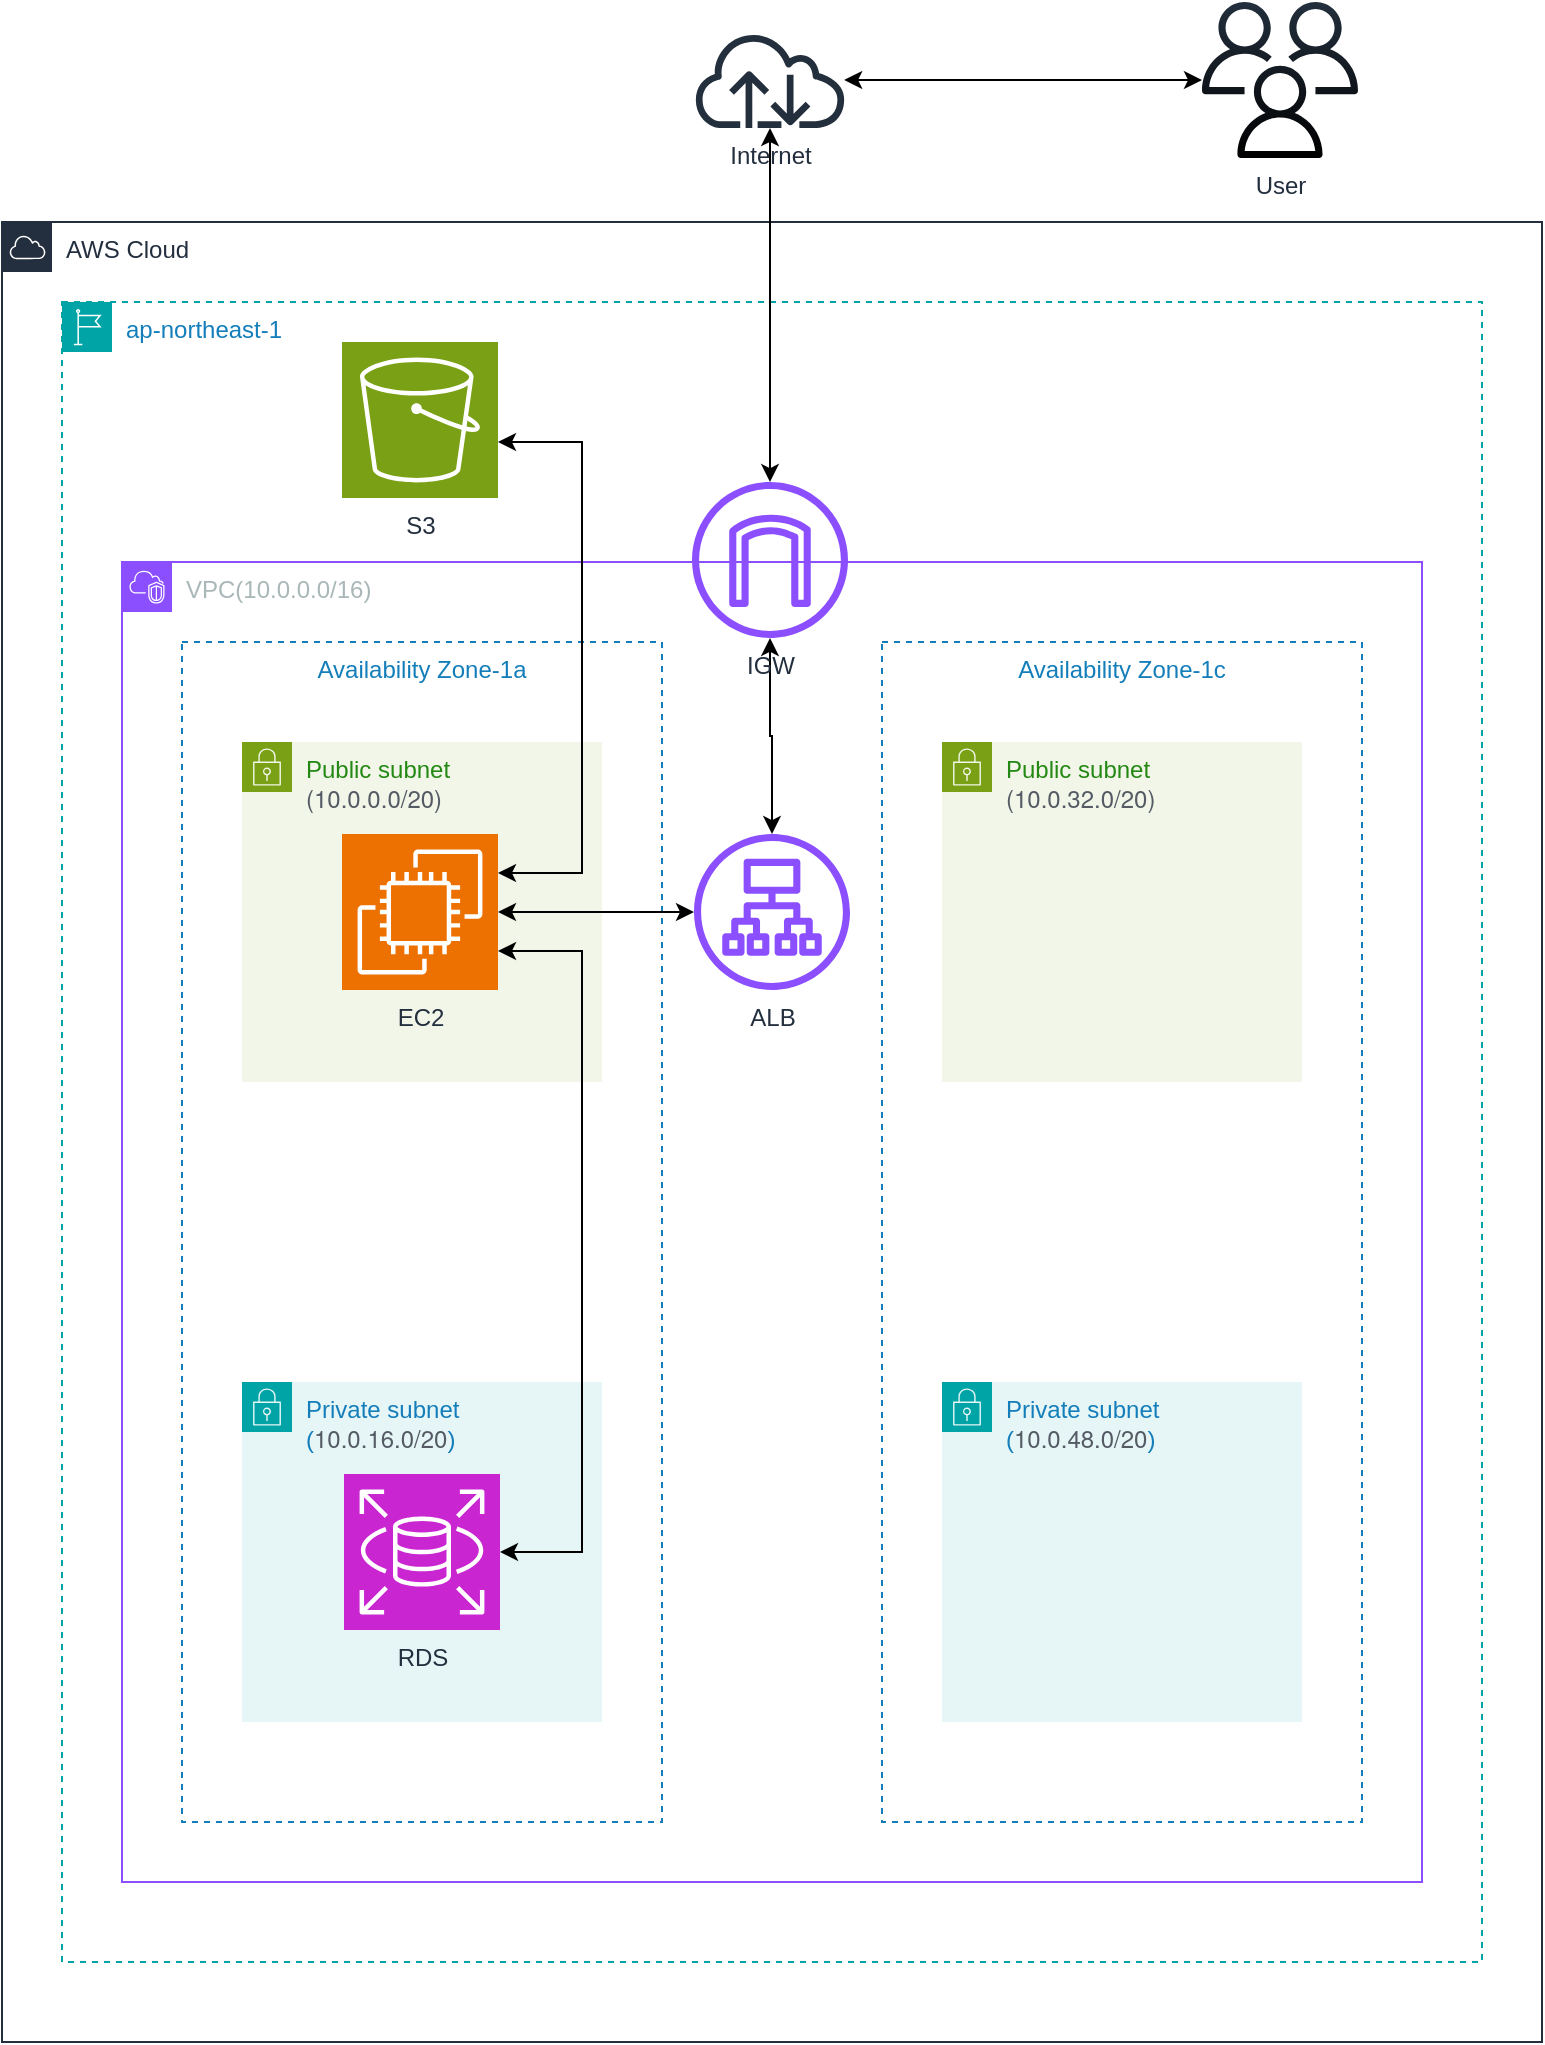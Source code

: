 <mxfile version="24.0.1" type="github">
  <diagram id="gDS6UTmfZ5zEJN9RFTvb" name="ページ2">
    <mxGraphModel dx="1588" dy="824" grid="1" gridSize="10" guides="1" tooltips="1" connect="1" arrows="1" fold="1" page="1" pageScale="1" pageWidth="827" pageHeight="1169" math="0" shadow="0">
      <root>
        <mxCell id="0" />
        <mxCell id="1" parent="0" />
        <mxCell id="SSoVF2NeELFe5rGHKDCu-4" value="AWS Cloud" style="points=[[0,0],[0.25,0],[0.5,0],[0.75,0],[1,0],[1,0.25],[1,0.5],[1,0.75],[1,1],[0.75,1],[0.5,1],[0.25,1],[0,1],[0,0.75],[0,0.5],[0,0.25]];outlineConnect=0;gradientColor=none;html=1;whiteSpace=wrap;fontSize=12;fontStyle=0;container=1;pointerEvents=0;collapsible=0;recursiveResize=0;shape=mxgraph.aws4.group;grIcon=mxgraph.aws4.group_aws_cloud;strokeColor=#232F3E;fillColor=none;verticalAlign=top;align=left;spacingLeft=30;fontColor=#232F3E;dashed=0;" vertex="1" parent="1">
          <mxGeometry x="30" y="130" width="770" height="910" as="geometry" />
        </mxCell>
        <mxCell id="SSoVF2NeELFe5rGHKDCu-5" value="ap-northeast-1" style="points=[[0,0],[0.25,0],[0.5,0],[0.75,0],[1,0],[1,0.25],[1,0.5],[1,0.75],[1,1],[0.75,1],[0.5,1],[0.25,1],[0,1],[0,0.75],[0,0.5],[0,0.25]];outlineConnect=0;gradientColor=none;html=1;whiteSpace=wrap;fontSize=12;fontStyle=0;container=1;pointerEvents=0;collapsible=0;recursiveResize=0;shape=mxgraph.aws4.group;grIcon=mxgraph.aws4.group_region;strokeColor=#00A4A6;fillColor=none;verticalAlign=top;align=left;spacingLeft=30;fontColor=#147EBA;dashed=1;" vertex="1" parent="1">
          <mxGeometry x="60" y="170" width="710" height="830" as="geometry" />
        </mxCell>
        <mxCell id="SSoVF2NeELFe5rGHKDCu-44" style="edgeStyle=orthogonalEdgeStyle;rounded=0;orthogonalLoop=1;jettySize=auto;html=1;startArrow=classic;startFill=1;" edge="1" parent="SSoVF2NeELFe5rGHKDCu-5" source="SSoVF2NeELFe5rGHKDCu-14" target="SSoVF2NeELFe5rGHKDCu-37">
          <mxGeometry relative="1" as="geometry" />
        </mxCell>
        <mxCell id="SSoVF2NeELFe5rGHKDCu-14" value="IGW" style="sketch=0;outlineConnect=0;fontColor=#232F3E;gradientColor=none;fillColor=#8C4FFF;strokeColor=none;dashed=0;verticalLabelPosition=bottom;verticalAlign=top;align=center;html=1;fontSize=12;fontStyle=0;aspect=fixed;pointerEvents=1;shape=mxgraph.aws4.internet_gateway;" vertex="1" parent="SSoVF2NeELFe5rGHKDCu-5">
          <mxGeometry x="315" y="90" width="78" height="78" as="geometry" />
        </mxCell>
        <mxCell id="SSoVF2NeELFe5rGHKDCu-16" value="VPC(10.0.0.0/16&lt;span style=&quot;background-color: initial;&quot;&gt;)&lt;/span&gt;" style="points=[[0,0],[0.25,0],[0.5,0],[0.75,0],[1,0],[1,0.25],[1,0.5],[1,0.75],[1,1],[0.75,1],[0.5,1],[0.25,1],[0,1],[0,0.75],[0,0.5],[0,0.25]];outlineConnect=0;gradientColor=none;html=1;whiteSpace=wrap;fontSize=12;fontStyle=0;container=1;pointerEvents=0;collapsible=0;recursiveResize=0;shape=mxgraph.aws4.group;grIcon=mxgraph.aws4.group_vpc2;strokeColor=#8C4FFF;fillColor=none;verticalAlign=top;align=left;spacingLeft=30;fontColor=#AAB7B8;dashed=0;" vertex="1" parent="SSoVF2NeELFe5rGHKDCu-5">
          <mxGeometry x="30" y="130" width="650" height="660" as="geometry" />
        </mxCell>
        <mxCell id="SSoVF2NeELFe5rGHKDCu-17" value="Availability Zone-1a" style="fillColor=none;strokeColor=#147EBA;dashed=1;verticalAlign=top;fontStyle=0;fontColor=#147EBA;whiteSpace=wrap;html=1;" vertex="1" parent="SSoVF2NeELFe5rGHKDCu-16">
          <mxGeometry x="30" y="40" width="240" height="590" as="geometry" />
        </mxCell>
        <mxCell id="SSoVF2NeELFe5rGHKDCu-28" value="Public subnet" style="points=[[0,0],[0.25,0],[0.5,0],[0.75,0],[1,0],[1,0.25],[1,0.5],[1,0.75],[1,1],[0.75,1],[0.5,1],[0.25,1],[0,1],[0,0.75],[0,0.5],[0,0.25]];outlineConnect=0;gradientColor=none;html=1;whiteSpace=wrap;fontSize=12;fontStyle=0;container=1;pointerEvents=0;collapsible=0;recursiveResize=0;shape=mxgraph.aws4.group;grIcon=mxgraph.aws4.group_security_group;grStroke=0;strokeColor=#7AA116;fillColor=#F2F6E8;verticalAlign=top;align=left;spacingLeft=30;fontColor=#248814;dashed=0;" vertex="1" parent="SSoVF2NeELFe5rGHKDCu-16">
          <mxGeometry x="410" y="90" width="180" height="170" as="geometry" />
        </mxCell>
        <mxCell id="SSoVF2NeELFe5rGHKDCu-29" value="Availability Zone-1c" style="fillColor=none;strokeColor=#147EBA;dashed=1;verticalAlign=top;fontStyle=0;fontColor=#147EBA;whiteSpace=wrap;html=1;" vertex="1" parent="SSoVF2NeELFe5rGHKDCu-16">
          <mxGeometry x="380" y="40" width="240" height="590" as="geometry" />
        </mxCell>
        <mxCell id="SSoVF2NeELFe5rGHKDCu-32" value="&lt;span style=&quot;background-color: rgb(230, 246, 247);&quot;&gt;Private subnet&lt;/span&gt;&lt;div&gt;&lt;span style=&quot;background-color: rgb(230, 246, 247);&quot;&gt;(&lt;span style=&quot;color: rgb(84, 91, 100); font-family: &amp;quot;Amazon Ember&amp;quot;, &amp;quot;Helvetica Neue&amp;quot;, Roboto, Arial, sans-serif; text-wrap: nowrap;&quot;&gt;10.0.48.0/20&lt;/span&gt;)&lt;/span&gt;&lt;/div&gt;" style="points=[[0,0],[0.25,0],[0.5,0],[0.75,0],[1,0],[1,0.25],[1,0.5],[1,0.75],[1,1],[0.75,1],[0.5,1],[0.25,1],[0,1],[0,0.75],[0,0.5],[0,0.25]];outlineConnect=0;gradientColor=none;html=1;whiteSpace=wrap;fontSize=12;fontStyle=0;container=1;pointerEvents=0;collapsible=0;recursiveResize=0;shape=mxgraph.aws4.group;grIcon=mxgraph.aws4.group_security_group;grStroke=0;strokeColor=#00A4A6;fillColor=#E6F6F7;verticalAlign=top;align=left;spacingLeft=30;fontColor=#147EBA;dashed=0;" vertex="1" parent="SSoVF2NeELFe5rGHKDCu-16">
          <mxGeometry x="410" y="410" width="180" height="170" as="geometry" />
        </mxCell>
        <mxCell id="SSoVF2NeELFe5rGHKDCu-33" value="&lt;span style=&quot;background-color: rgb(242, 246, 232);&quot;&gt;Public subnet&lt;/span&gt;&lt;div&gt;&lt;span style=&quot;color: rgb(84, 91, 100); font-family: &amp;quot;Amazon Ember&amp;quot;, &amp;quot;Helvetica Neue&amp;quot;, Roboto, Arial, sans-serif; text-wrap: nowrap; background-color: rgb(242, 246, 232);&quot;&gt;(10.0.32.0/20)&lt;/span&gt;&lt;br&gt;&lt;/div&gt;" style="points=[[0,0],[0.25,0],[0.5,0],[0.75,0],[1,0],[1,0.25],[1,0.5],[1,0.75],[1,1],[0.75,1],[0.5,1],[0.25,1],[0,1],[0,0.75],[0,0.5],[0,0.25]];outlineConnect=0;gradientColor=none;html=1;whiteSpace=wrap;fontSize=12;fontStyle=0;container=1;pointerEvents=0;collapsible=0;recursiveResize=0;shape=mxgraph.aws4.group;grIcon=mxgraph.aws4.group_security_group;grStroke=0;strokeColor=#7AA116;fillColor=#F2F6E8;verticalAlign=top;align=left;spacingLeft=30;fontColor=#248814;dashed=0;" vertex="1" parent="SSoVF2NeELFe5rGHKDCu-16">
          <mxGeometry x="410" y="90" width="180" height="170" as="geometry" />
        </mxCell>
        <mxCell id="SSoVF2NeELFe5rGHKDCu-35" value="Public subnet&lt;div&gt;&lt;span style=&quot;color: rgb(84, 91, 100); font-family: &amp;quot;Amazon Ember&amp;quot;, &amp;quot;Helvetica Neue&amp;quot;, Roboto, Arial, sans-serif; text-wrap: nowrap; background-color: rgb(242, 246, 232);&quot;&gt;(10.0.0.0/20)&lt;/span&gt;&lt;br&gt;&lt;/div&gt;" style="points=[[0,0],[0.25,0],[0.5,0],[0.75,0],[1,0],[1,0.25],[1,0.5],[1,0.75],[1,1],[0.75,1],[0.5,1],[0.25,1],[0,1],[0,0.75],[0,0.5],[0,0.25]];outlineConnect=0;gradientColor=none;html=1;whiteSpace=wrap;fontSize=12;fontStyle=0;container=1;pointerEvents=0;collapsible=0;recursiveResize=0;shape=mxgraph.aws4.group;grIcon=mxgraph.aws4.group_security_group;grStroke=0;strokeColor=#7AA116;fillColor=#F2F6E8;verticalAlign=top;align=left;spacingLeft=30;fontColor=#248814;dashed=0;" vertex="1" parent="SSoVF2NeELFe5rGHKDCu-16">
          <mxGeometry x="60" y="90" width="180" height="170" as="geometry" />
        </mxCell>
        <mxCell id="SSoVF2NeELFe5rGHKDCu-40" value="EC2" style="sketch=0;points=[[0,0,0],[0.25,0,0],[0.5,0,0],[0.75,0,0],[1,0,0],[0,1,0],[0.25,1,0],[0.5,1,0],[0.75,1,0],[1,1,0],[0,0.25,0],[0,0.5,0],[0,0.75,0],[1,0.25,0],[1,0.5,0],[1,0.75,0]];outlineConnect=0;fontColor=#232F3E;fillColor=#ED7100;strokeColor=#ffffff;dashed=0;verticalLabelPosition=bottom;verticalAlign=top;align=center;html=1;fontSize=12;fontStyle=0;aspect=fixed;shape=mxgraph.aws4.resourceIcon;resIcon=mxgraph.aws4.ec2;" vertex="1" parent="SSoVF2NeELFe5rGHKDCu-35">
          <mxGeometry x="50" y="46" width="78" height="78" as="geometry" />
        </mxCell>
        <mxCell id="SSoVF2NeELFe5rGHKDCu-36" value="Private subnet&lt;div&gt;&lt;span style=&quot;background-color: rgb(230, 246, 247);&quot;&gt;(&lt;span style=&quot;color: rgb(84, 91, 100); font-family: &amp;quot;Amazon Ember&amp;quot;, &amp;quot;Helvetica Neue&amp;quot;, Roboto, Arial, sans-serif; text-wrap: nowrap;&quot;&gt;10.0.16.0/20&lt;/span&gt;)&lt;/span&gt;&lt;/div&gt;" style="points=[[0,0],[0.25,0],[0.5,0],[0.75,0],[1,0],[1,0.25],[1,0.5],[1,0.75],[1,1],[0.75,1],[0.5,1],[0.25,1],[0,1],[0,0.75],[0,0.5],[0,0.25]];outlineConnect=0;gradientColor=none;html=1;whiteSpace=wrap;fontSize=12;fontStyle=0;container=1;pointerEvents=0;collapsible=0;recursiveResize=0;shape=mxgraph.aws4.group;grIcon=mxgraph.aws4.group_security_group;grStroke=0;strokeColor=#00A4A6;fillColor=#E6F6F7;verticalAlign=top;align=left;spacingLeft=30;fontColor=#147EBA;dashed=0;" vertex="1" parent="SSoVF2NeELFe5rGHKDCu-16">
          <mxGeometry x="60" y="410" width="180" height="170" as="geometry" />
        </mxCell>
        <mxCell id="SSoVF2NeELFe5rGHKDCu-39" value="RDS" style="sketch=0;points=[[0,0,0],[0.25,0,0],[0.5,0,0],[0.75,0,0],[1,0,0],[0,1,0],[0.25,1,0],[0.5,1,0],[0.75,1,0],[1,1,0],[0,0.25,0],[0,0.5,0],[0,0.75,0],[1,0.25,0],[1,0.5,0],[1,0.75,0]];outlineConnect=0;fontColor=#232F3E;fillColor=#C925D1;strokeColor=#ffffff;dashed=0;verticalLabelPosition=bottom;verticalAlign=top;align=center;html=1;fontSize=12;fontStyle=0;aspect=fixed;shape=mxgraph.aws4.resourceIcon;resIcon=mxgraph.aws4.rds;" vertex="1" parent="SSoVF2NeELFe5rGHKDCu-36">
          <mxGeometry x="51" y="46" width="78" height="78" as="geometry" />
        </mxCell>
        <mxCell id="SSoVF2NeELFe5rGHKDCu-45" value="" style="edgeStyle=orthogonalEdgeStyle;rounded=0;orthogonalLoop=1;jettySize=auto;html=1;startArrow=classic;startFill=1;" edge="1" parent="SSoVF2NeELFe5rGHKDCu-16" source="SSoVF2NeELFe5rGHKDCu-37" target="SSoVF2NeELFe5rGHKDCu-40">
          <mxGeometry relative="1" as="geometry" />
        </mxCell>
        <mxCell id="SSoVF2NeELFe5rGHKDCu-37" value="ALB" style="sketch=0;outlineConnect=0;fontColor=#232F3E;gradientColor=none;fillColor=#8C4FFF;strokeColor=none;dashed=0;verticalLabelPosition=bottom;verticalAlign=top;align=center;html=1;fontSize=12;fontStyle=0;aspect=fixed;pointerEvents=1;shape=mxgraph.aws4.application_load_balancer;" vertex="1" parent="SSoVF2NeELFe5rGHKDCu-16">
          <mxGeometry x="286" y="136" width="78" height="78" as="geometry" />
        </mxCell>
        <mxCell id="SSoVF2NeELFe5rGHKDCu-46" style="edgeStyle=orthogonalEdgeStyle;rounded=0;orthogonalLoop=1;jettySize=auto;html=1;entryX=1;entryY=1;entryDx=0;entryDy=0;entryPerimeter=0;exitX=1;exitY=0.25;exitDx=0;exitDy=0;exitPerimeter=0;startArrow=classic;startFill=1;" edge="1" parent="SSoVF2NeELFe5rGHKDCu-16" source="SSoVF2NeELFe5rGHKDCu-40">
          <mxGeometry relative="1" as="geometry">
            <mxPoint x="188" y="147" as="sourcePoint" />
            <mxPoint x="188" y="-60" as="targetPoint" />
            <Array as="points">
              <mxPoint x="230" y="155" />
              <mxPoint x="230" y="-60" />
            </Array>
          </mxGeometry>
        </mxCell>
        <mxCell id="SSoVF2NeELFe5rGHKDCu-48" value="" style="edgeStyle=orthogonalEdgeStyle;rounded=0;orthogonalLoop=1;jettySize=auto;html=1;entryX=1;entryY=0.5;entryDx=0;entryDy=0;entryPerimeter=0;exitX=1;exitY=0.75;exitDx=0;exitDy=0;exitPerimeter=0;startArrow=classic;startFill=1;" edge="1" parent="SSoVF2NeELFe5rGHKDCu-16" source="SSoVF2NeELFe5rGHKDCu-40" target="SSoVF2NeELFe5rGHKDCu-39">
          <mxGeometry relative="1" as="geometry">
            <mxPoint x="240.0" y="390" as="sourcePoint" />
            <mxPoint x="198" y="300" as="targetPoint" />
            <Array as="points">
              <mxPoint x="230" y="195" />
              <mxPoint x="230" y="495" />
            </Array>
          </mxGeometry>
        </mxCell>
        <mxCell id="SSoVF2NeELFe5rGHKDCu-38" value="S3" style="sketch=0;points=[[0,0,0],[0.25,0,0],[0.5,0,0],[0.75,0,0],[1,0,0],[0,1,0],[0.25,1,0],[0.5,1,0],[0.75,1,0],[1,1,0],[0,0.25,0],[0,0.5,0],[0,0.75,0],[1,0.25,0],[1,0.5,0],[1,0.75,0]];outlineConnect=0;fontColor=#232F3E;fillColor=#7AA116;strokeColor=#ffffff;dashed=0;verticalLabelPosition=bottom;verticalAlign=top;align=center;html=1;fontSize=12;fontStyle=0;aspect=fixed;shape=mxgraph.aws4.resourceIcon;resIcon=mxgraph.aws4.s3;" vertex="1" parent="SSoVF2NeELFe5rGHKDCu-5">
          <mxGeometry x="140" y="20" width="78" height="78" as="geometry" />
        </mxCell>
        <mxCell id="SSoVF2NeELFe5rGHKDCu-12" value="" style="edgeStyle=orthogonalEdgeStyle;rounded=0;orthogonalLoop=1;jettySize=auto;html=1;startArrow=classic;startFill=1;" edge="1" parent="1" source="SSoVF2NeELFe5rGHKDCu-8" target="SSoVF2NeELFe5rGHKDCu-10">
          <mxGeometry relative="1" as="geometry">
            <mxPoint x="551" y="59" as="targetPoint" />
          </mxGeometry>
        </mxCell>
        <mxCell id="SSoVF2NeELFe5rGHKDCu-8" value="User" style="sketch=0;outlineConnect=0;fontColor=#232F3E;gradientColor=default;fillColor=#232F3D;strokeColor=#000000;dashed=0;verticalLabelPosition=bottom;verticalAlign=top;align=center;html=1;fontSize=12;fontStyle=0;aspect=fixed;pointerEvents=1;shape=mxgraph.aws4.users;comic=0;" vertex="1" parent="1">
          <mxGeometry x="630" y="20" width="78" height="78" as="geometry" />
        </mxCell>
        <mxCell id="SSoVF2NeELFe5rGHKDCu-15" value="" style="edgeStyle=orthogonalEdgeStyle;rounded=0;orthogonalLoop=1;jettySize=auto;html=1;startArrow=classic;startFill=1;" edge="1" parent="1" source="SSoVF2NeELFe5rGHKDCu-10" target="SSoVF2NeELFe5rGHKDCu-14">
          <mxGeometry relative="1" as="geometry" />
        </mxCell>
        <mxCell id="SSoVF2NeELFe5rGHKDCu-10" value="Internet" style="sketch=0;outlineConnect=0;fontColor=#232F3E;gradientColor=none;fillColor=#232F3D;strokeColor=none;dashed=0;verticalLabelPosition=bottom;verticalAlign=top;align=center;html=1;fontSize=12;fontStyle=0;aspect=fixed;pointerEvents=1;shape=mxgraph.aws4.internet;" vertex="1" parent="1">
          <mxGeometry x="375" y="35" width="78" height="48" as="geometry" />
        </mxCell>
      </root>
    </mxGraphModel>
  </diagram>
</mxfile>
